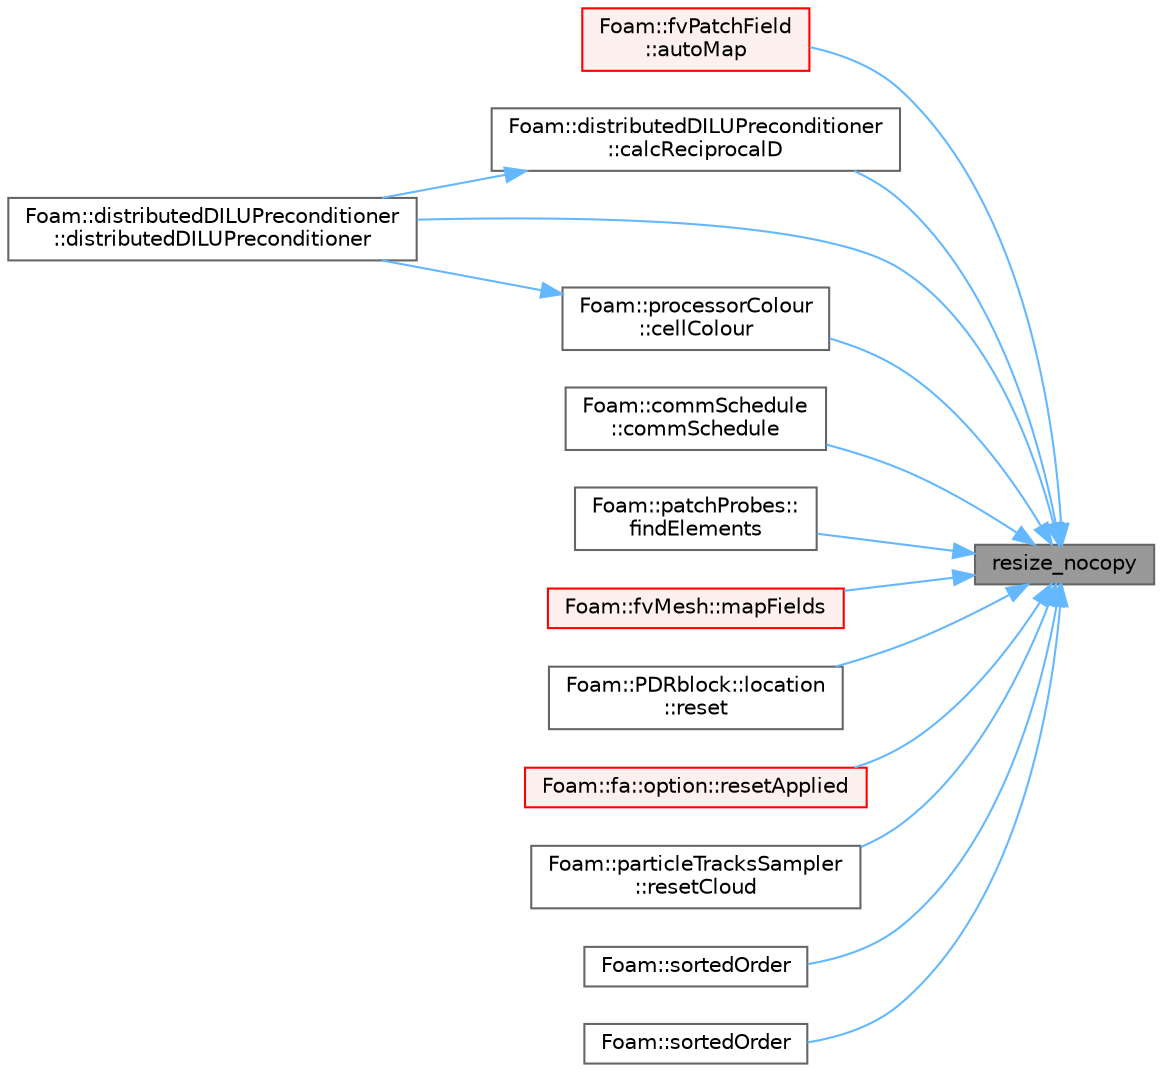 digraph "resize_nocopy"
{
 // LATEX_PDF_SIZE
  bgcolor="transparent";
  edge [fontname=Helvetica,fontsize=10,labelfontname=Helvetica,labelfontsize=10];
  node [fontname=Helvetica,fontsize=10,shape=box,height=0.2,width=0.4];
  rankdir="RL";
  Node1 [id="Node000001",label="resize_nocopy",height=0.2,width=0.4,color="gray40", fillcolor="grey60", style="filled", fontcolor="black",tooltip=" "];
  Node1 -> Node2 [id="edge1_Node000001_Node000002",dir="back",color="steelblue1",style="solid",tooltip=" "];
  Node2 [id="Node000002",label="Foam::fvPatchField\l::autoMap",height=0.2,width=0.4,color="red", fillcolor="#FFF0F0", style="filled",URL="$classFoam_1_1fvPatchField.html#a0ab0c43ce90d756c88dd81e3d0a9eef5",tooltip=" "];
  Node1 -> Node17 [id="edge2_Node000001_Node000017",dir="back",color="steelblue1",style="solid",tooltip=" "];
  Node17 [id="Node000017",label="Foam::distributedDILUPreconditioner\l::calcReciprocalD",height=0.2,width=0.4,color="grey40", fillcolor="white", style="filled",URL="$classFoam_1_1distributedDILUPreconditioner.html#adb8eaabab2cf7e54e4809d6b7c585a6c",tooltip=" "];
  Node17 -> Node18 [id="edge3_Node000017_Node000018",dir="back",color="steelblue1",style="solid",tooltip=" "];
  Node18 [id="Node000018",label="Foam::distributedDILUPreconditioner\l::distributedDILUPreconditioner",height=0.2,width=0.4,color="grey40", fillcolor="white", style="filled",URL="$classFoam_1_1distributedDILUPreconditioner.html#abdc351576a54f755d3687a72a09224d8",tooltip=" "];
  Node1 -> Node19 [id="edge4_Node000001_Node000019",dir="back",color="steelblue1",style="solid",tooltip=" "];
  Node19 [id="Node000019",label="Foam::processorColour\l::cellColour",height=0.2,width=0.4,color="grey40", fillcolor="white", style="filled",URL="$classFoam_1_1processorColour.html#aa29a10eb956fe5d4f5f9802b07e57dbc",tooltip=" "];
  Node19 -> Node18 [id="edge5_Node000019_Node000018",dir="back",color="steelblue1",style="solid",tooltip=" "];
  Node1 -> Node20 [id="edge6_Node000001_Node000020",dir="back",color="steelblue1",style="solid",tooltip=" "];
  Node20 [id="Node000020",label="Foam::commSchedule\l::commSchedule",height=0.2,width=0.4,color="grey40", fillcolor="white", style="filled",URL="$classFoam_1_1commSchedule.html#a1437bad1028054476a2c9d03fab24a7e",tooltip=" "];
  Node1 -> Node18 [id="edge7_Node000001_Node000018",dir="back",color="steelblue1",style="solid",tooltip=" "];
  Node1 -> Node21 [id="edge8_Node000001_Node000021",dir="back",color="steelblue1",style="solid",tooltip=" "];
  Node21 [id="Node000021",label="Foam::patchProbes::\lfindElements",height=0.2,width=0.4,color="grey40", fillcolor="white", style="filled",URL="$classFoam_1_1patchProbes.html#a4961d45d71fc3e82730510a628ddef80",tooltip=" "];
  Node1 -> Node22 [id="edge9_Node000001_Node000022",dir="back",color="steelblue1",style="solid",tooltip=" "];
  Node22 [id="Node000022",label="Foam::fvMesh::mapFields",height=0.2,width=0.4,color="red", fillcolor="#FFF0F0", style="filled",URL="$classFoam_1_1fvMesh.html#acdda95483d214b756be7af3887ef71ee",tooltip=" "];
  Node1 -> Node25 [id="edge10_Node000001_Node000025",dir="back",color="steelblue1",style="solid",tooltip=" "];
  Node25 [id="Node000025",label="Foam::PDRblock::location\l::reset",height=0.2,width=0.4,color="grey40", fillcolor="white", style="filled",URL="$classFoam_1_1PDRblock_1_1location.html#aa47d7136e383fc561a4c5ea8147b4d48",tooltip=" "];
  Node1 -> Node26 [id="edge11_Node000001_Node000026",dir="back",color="steelblue1",style="solid",tooltip=" "];
  Node26 [id="Node000026",label="Foam::fa::option::resetApplied",height=0.2,width=0.4,color="red", fillcolor="#FFF0F0", style="filled",URL="$classFoam_1_1fa_1_1option.html#ab1a7ad8aae64f940b75d436f33e77a6f",tooltip=" "];
  Node1 -> Node31 [id="edge12_Node000001_Node000031",dir="back",color="steelblue1",style="solid",tooltip=" "];
  Node31 [id="Node000031",label="Foam::particleTracksSampler\l::resetCloud",height=0.2,width=0.4,color="grey40", fillcolor="white", style="filled",URL="$classFoam_1_1particleTracksSampler.html#a1f78b0d707b1ce5d10ff6eb3b7f3d141",tooltip=" "];
  Node1 -> Node32 [id="edge13_Node000001_Node000032",dir="back",color="steelblue1",style="solid",tooltip=" "];
  Node32 [id="Node000032",label="Foam::sortedOrder",height=0.2,width=0.4,color="grey40", fillcolor="white", style="filled",URL="$namespaceFoam.html#a6b335c42dbef6ed01d5166dc22af270c",tooltip=" "];
  Node1 -> Node33 [id="edge14_Node000001_Node000033",dir="back",color="steelblue1",style="solid",tooltip=" "];
  Node33 [id="Node000033",label="Foam::sortedOrder",height=0.2,width=0.4,color="grey40", fillcolor="white", style="filled",URL="$namespaceFoam.html#afac891ee7a1b316fea13278814562541",tooltip=" "];
}
